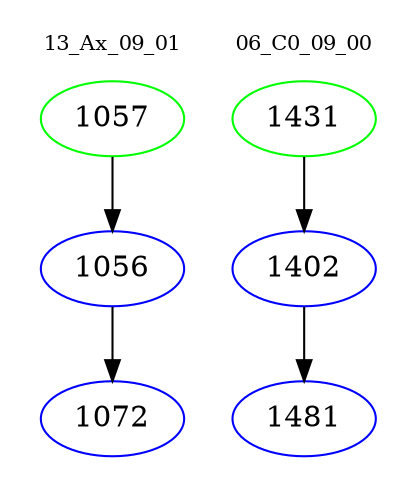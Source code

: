 digraph{
subgraph cluster_0 {
color = white
label = "13_Ax_09_01";
fontsize=10;
T0_1057 [label="1057", color="green"]
T0_1057 -> T0_1056 [color="black"]
T0_1056 [label="1056", color="blue"]
T0_1056 -> T0_1072 [color="black"]
T0_1072 [label="1072", color="blue"]
}
subgraph cluster_1 {
color = white
label = "06_C0_09_00";
fontsize=10;
T1_1431 [label="1431", color="green"]
T1_1431 -> T1_1402 [color="black"]
T1_1402 [label="1402", color="blue"]
T1_1402 -> T1_1481 [color="black"]
T1_1481 [label="1481", color="blue"]
}
}
